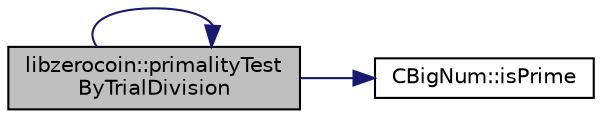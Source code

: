 digraph "libzerocoin::primalityTestByTrialDivision"
{
 // LATEX_PDF_SIZE
  edge [fontname="Helvetica",fontsize="10",labelfontname="Helvetica",labelfontsize="10"];
  node [fontname="Helvetica",fontsize="10",shape=record];
  rankdir="LR";
  Node34 [label="libzerocoin::primalityTest\lByTrialDivision",height=0.2,width=0.4,color="black", fillcolor="grey75", style="filled", fontcolor="black",tooltip="Determines whether a uint32_t is a prime through trial division."];
  Node34 -> Node34 [color="midnightblue",fontsize="10",style="solid",fontname="Helvetica"];
  Node34 -> Node35 [color="midnightblue",fontsize="10",style="solid",fontname="Helvetica"];
  Node35 [label="CBigNum::isPrime",height=0.2,width=0.4,color="black", fillcolor="white", style="filled",URL="$class_c_big_num.html#a6d51387c37d74d3c9dfe4fc7aa8affce",tooltip=" "];
}
